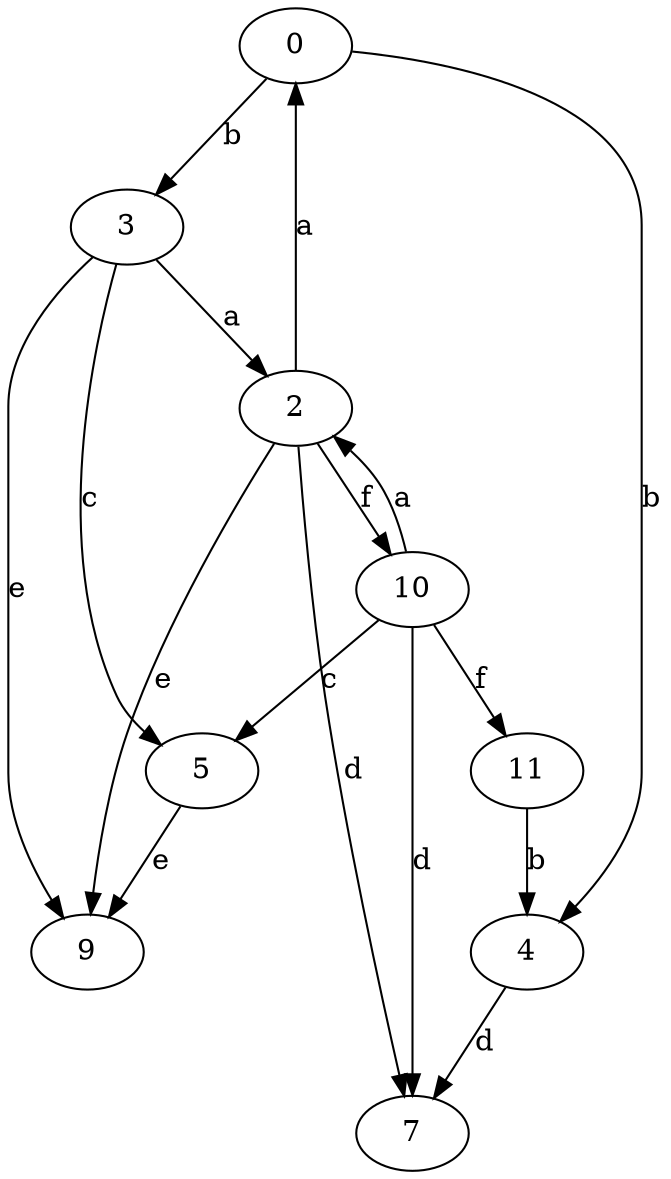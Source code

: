 strict digraph  {
0;
2;
3;
4;
5;
7;
9;
10;
11;
0 -> 3  [label=b];
0 -> 4  [label=b];
2 -> 0  [label=a];
2 -> 7  [label=d];
2 -> 9  [label=e];
2 -> 10  [label=f];
3 -> 2  [label=a];
3 -> 5  [label=c];
3 -> 9  [label=e];
4 -> 7  [label=d];
5 -> 9  [label=e];
10 -> 2  [label=a];
10 -> 5  [label=c];
10 -> 7  [label=d];
10 -> 11  [label=f];
11 -> 4  [label=b];
}
